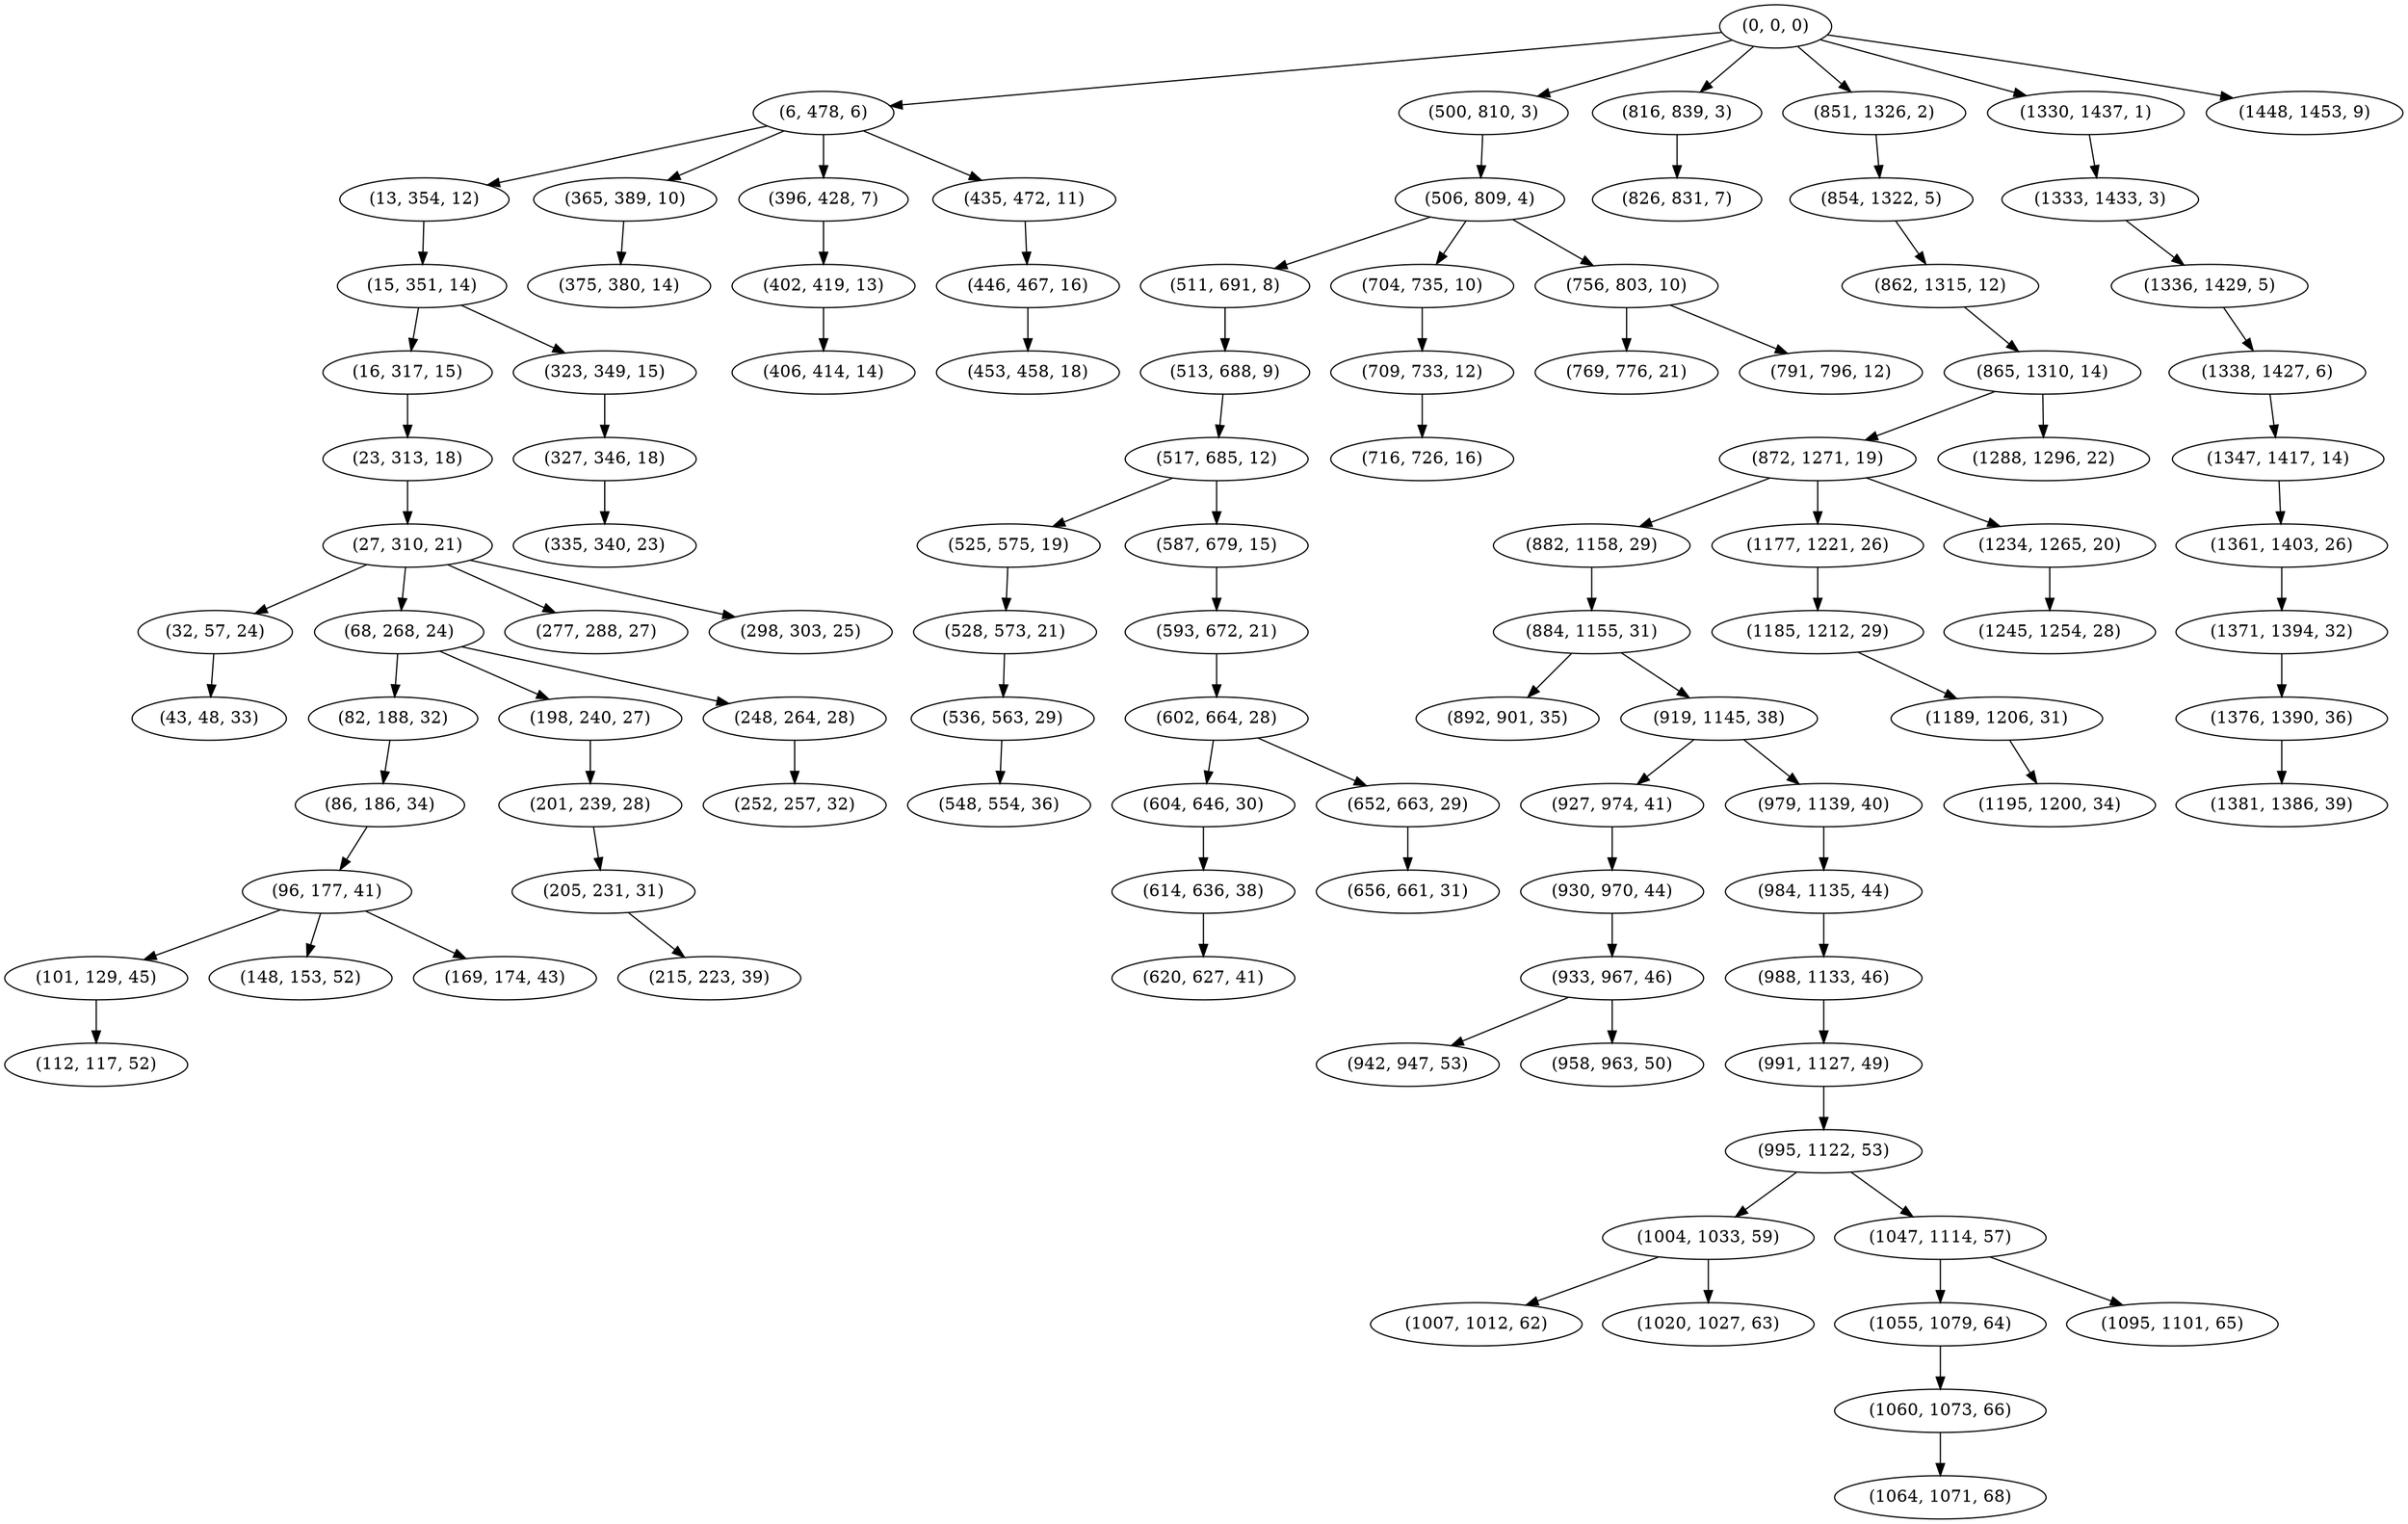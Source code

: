 digraph tree {
    "(0, 0, 0)";
    "(6, 478, 6)";
    "(13, 354, 12)";
    "(15, 351, 14)";
    "(16, 317, 15)";
    "(23, 313, 18)";
    "(27, 310, 21)";
    "(32, 57, 24)";
    "(43, 48, 33)";
    "(68, 268, 24)";
    "(82, 188, 32)";
    "(86, 186, 34)";
    "(96, 177, 41)";
    "(101, 129, 45)";
    "(112, 117, 52)";
    "(148, 153, 52)";
    "(169, 174, 43)";
    "(198, 240, 27)";
    "(201, 239, 28)";
    "(205, 231, 31)";
    "(215, 223, 39)";
    "(248, 264, 28)";
    "(252, 257, 32)";
    "(277, 288, 27)";
    "(298, 303, 25)";
    "(323, 349, 15)";
    "(327, 346, 18)";
    "(335, 340, 23)";
    "(365, 389, 10)";
    "(375, 380, 14)";
    "(396, 428, 7)";
    "(402, 419, 13)";
    "(406, 414, 14)";
    "(435, 472, 11)";
    "(446, 467, 16)";
    "(453, 458, 18)";
    "(500, 810, 3)";
    "(506, 809, 4)";
    "(511, 691, 8)";
    "(513, 688, 9)";
    "(517, 685, 12)";
    "(525, 575, 19)";
    "(528, 573, 21)";
    "(536, 563, 29)";
    "(548, 554, 36)";
    "(587, 679, 15)";
    "(593, 672, 21)";
    "(602, 664, 28)";
    "(604, 646, 30)";
    "(614, 636, 38)";
    "(620, 627, 41)";
    "(652, 663, 29)";
    "(656, 661, 31)";
    "(704, 735, 10)";
    "(709, 733, 12)";
    "(716, 726, 16)";
    "(756, 803, 10)";
    "(769, 776, 21)";
    "(791, 796, 12)";
    "(816, 839, 3)";
    "(826, 831, 7)";
    "(851, 1326, 2)";
    "(854, 1322, 5)";
    "(862, 1315, 12)";
    "(865, 1310, 14)";
    "(872, 1271, 19)";
    "(882, 1158, 29)";
    "(884, 1155, 31)";
    "(892, 901, 35)";
    "(919, 1145, 38)";
    "(927, 974, 41)";
    "(930, 970, 44)";
    "(933, 967, 46)";
    "(942, 947, 53)";
    "(958, 963, 50)";
    "(979, 1139, 40)";
    "(984, 1135, 44)";
    "(988, 1133, 46)";
    "(991, 1127, 49)";
    "(995, 1122, 53)";
    "(1004, 1033, 59)";
    "(1007, 1012, 62)";
    "(1020, 1027, 63)";
    "(1047, 1114, 57)";
    "(1055, 1079, 64)";
    "(1060, 1073, 66)";
    "(1064, 1071, 68)";
    "(1095, 1101, 65)";
    "(1177, 1221, 26)";
    "(1185, 1212, 29)";
    "(1189, 1206, 31)";
    "(1195, 1200, 34)";
    "(1234, 1265, 20)";
    "(1245, 1254, 28)";
    "(1288, 1296, 22)";
    "(1330, 1437, 1)";
    "(1333, 1433, 3)";
    "(1336, 1429, 5)";
    "(1338, 1427, 6)";
    "(1347, 1417, 14)";
    "(1361, 1403, 26)";
    "(1371, 1394, 32)";
    "(1376, 1390, 36)";
    "(1381, 1386, 39)";
    "(1448, 1453, 9)";
    "(0, 0, 0)" -> "(6, 478, 6)";
    "(0, 0, 0)" -> "(500, 810, 3)";
    "(0, 0, 0)" -> "(816, 839, 3)";
    "(0, 0, 0)" -> "(851, 1326, 2)";
    "(0, 0, 0)" -> "(1330, 1437, 1)";
    "(0, 0, 0)" -> "(1448, 1453, 9)";
    "(6, 478, 6)" -> "(13, 354, 12)";
    "(6, 478, 6)" -> "(365, 389, 10)";
    "(6, 478, 6)" -> "(396, 428, 7)";
    "(6, 478, 6)" -> "(435, 472, 11)";
    "(13, 354, 12)" -> "(15, 351, 14)";
    "(15, 351, 14)" -> "(16, 317, 15)";
    "(15, 351, 14)" -> "(323, 349, 15)";
    "(16, 317, 15)" -> "(23, 313, 18)";
    "(23, 313, 18)" -> "(27, 310, 21)";
    "(27, 310, 21)" -> "(32, 57, 24)";
    "(27, 310, 21)" -> "(68, 268, 24)";
    "(27, 310, 21)" -> "(277, 288, 27)";
    "(27, 310, 21)" -> "(298, 303, 25)";
    "(32, 57, 24)" -> "(43, 48, 33)";
    "(68, 268, 24)" -> "(82, 188, 32)";
    "(68, 268, 24)" -> "(198, 240, 27)";
    "(68, 268, 24)" -> "(248, 264, 28)";
    "(82, 188, 32)" -> "(86, 186, 34)";
    "(86, 186, 34)" -> "(96, 177, 41)";
    "(96, 177, 41)" -> "(101, 129, 45)";
    "(96, 177, 41)" -> "(148, 153, 52)";
    "(96, 177, 41)" -> "(169, 174, 43)";
    "(101, 129, 45)" -> "(112, 117, 52)";
    "(198, 240, 27)" -> "(201, 239, 28)";
    "(201, 239, 28)" -> "(205, 231, 31)";
    "(205, 231, 31)" -> "(215, 223, 39)";
    "(248, 264, 28)" -> "(252, 257, 32)";
    "(323, 349, 15)" -> "(327, 346, 18)";
    "(327, 346, 18)" -> "(335, 340, 23)";
    "(365, 389, 10)" -> "(375, 380, 14)";
    "(396, 428, 7)" -> "(402, 419, 13)";
    "(402, 419, 13)" -> "(406, 414, 14)";
    "(435, 472, 11)" -> "(446, 467, 16)";
    "(446, 467, 16)" -> "(453, 458, 18)";
    "(500, 810, 3)" -> "(506, 809, 4)";
    "(506, 809, 4)" -> "(511, 691, 8)";
    "(506, 809, 4)" -> "(704, 735, 10)";
    "(506, 809, 4)" -> "(756, 803, 10)";
    "(511, 691, 8)" -> "(513, 688, 9)";
    "(513, 688, 9)" -> "(517, 685, 12)";
    "(517, 685, 12)" -> "(525, 575, 19)";
    "(517, 685, 12)" -> "(587, 679, 15)";
    "(525, 575, 19)" -> "(528, 573, 21)";
    "(528, 573, 21)" -> "(536, 563, 29)";
    "(536, 563, 29)" -> "(548, 554, 36)";
    "(587, 679, 15)" -> "(593, 672, 21)";
    "(593, 672, 21)" -> "(602, 664, 28)";
    "(602, 664, 28)" -> "(604, 646, 30)";
    "(602, 664, 28)" -> "(652, 663, 29)";
    "(604, 646, 30)" -> "(614, 636, 38)";
    "(614, 636, 38)" -> "(620, 627, 41)";
    "(652, 663, 29)" -> "(656, 661, 31)";
    "(704, 735, 10)" -> "(709, 733, 12)";
    "(709, 733, 12)" -> "(716, 726, 16)";
    "(756, 803, 10)" -> "(769, 776, 21)";
    "(756, 803, 10)" -> "(791, 796, 12)";
    "(816, 839, 3)" -> "(826, 831, 7)";
    "(851, 1326, 2)" -> "(854, 1322, 5)";
    "(854, 1322, 5)" -> "(862, 1315, 12)";
    "(862, 1315, 12)" -> "(865, 1310, 14)";
    "(865, 1310, 14)" -> "(872, 1271, 19)";
    "(865, 1310, 14)" -> "(1288, 1296, 22)";
    "(872, 1271, 19)" -> "(882, 1158, 29)";
    "(872, 1271, 19)" -> "(1177, 1221, 26)";
    "(872, 1271, 19)" -> "(1234, 1265, 20)";
    "(882, 1158, 29)" -> "(884, 1155, 31)";
    "(884, 1155, 31)" -> "(892, 901, 35)";
    "(884, 1155, 31)" -> "(919, 1145, 38)";
    "(919, 1145, 38)" -> "(927, 974, 41)";
    "(919, 1145, 38)" -> "(979, 1139, 40)";
    "(927, 974, 41)" -> "(930, 970, 44)";
    "(930, 970, 44)" -> "(933, 967, 46)";
    "(933, 967, 46)" -> "(942, 947, 53)";
    "(933, 967, 46)" -> "(958, 963, 50)";
    "(979, 1139, 40)" -> "(984, 1135, 44)";
    "(984, 1135, 44)" -> "(988, 1133, 46)";
    "(988, 1133, 46)" -> "(991, 1127, 49)";
    "(991, 1127, 49)" -> "(995, 1122, 53)";
    "(995, 1122, 53)" -> "(1004, 1033, 59)";
    "(995, 1122, 53)" -> "(1047, 1114, 57)";
    "(1004, 1033, 59)" -> "(1007, 1012, 62)";
    "(1004, 1033, 59)" -> "(1020, 1027, 63)";
    "(1047, 1114, 57)" -> "(1055, 1079, 64)";
    "(1047, 1114, 57)" -> "(1095, 1101, 65)";
    "(1055, 1079, 64)" -> "(1060, 1073, 66)";
    "(1060, 1073, 66)" -> "(1064, 1071, 68)";
    "(1177, 1221, 26)" -> "(1185, 1212, 29)";
    "(1185, 1212, 29)" -> "(1189, 1206, 31)";
    "(1189, 1206, 31)" -> "(1195, 1200, 34)";
    "(1234, 1265, 20)" -> "(1245, 1254, 28)";
    "(1330, 1437, 1)" -> "(1333, 1433, 3)";
    "(1333, 1433, 3)" -> "(1336, 1429, 5)";
    "(1336, 1429, 5)" -> "(1338, 1427, 6)";
    "(1338, 1427, 6)" -> "(1347, 1417, 14)";
    "(1347, 1417, 14)" -> "(1361, 1403, 26)";
    "(1361, 1403, 26)" -> "(1371, 1394, 32)";
    "(1371, 1394, 32)" -> "(1376, 1390, 36)";
    "(1376, 1390, 36)" -> "(1381, 1386, 39)";
}
